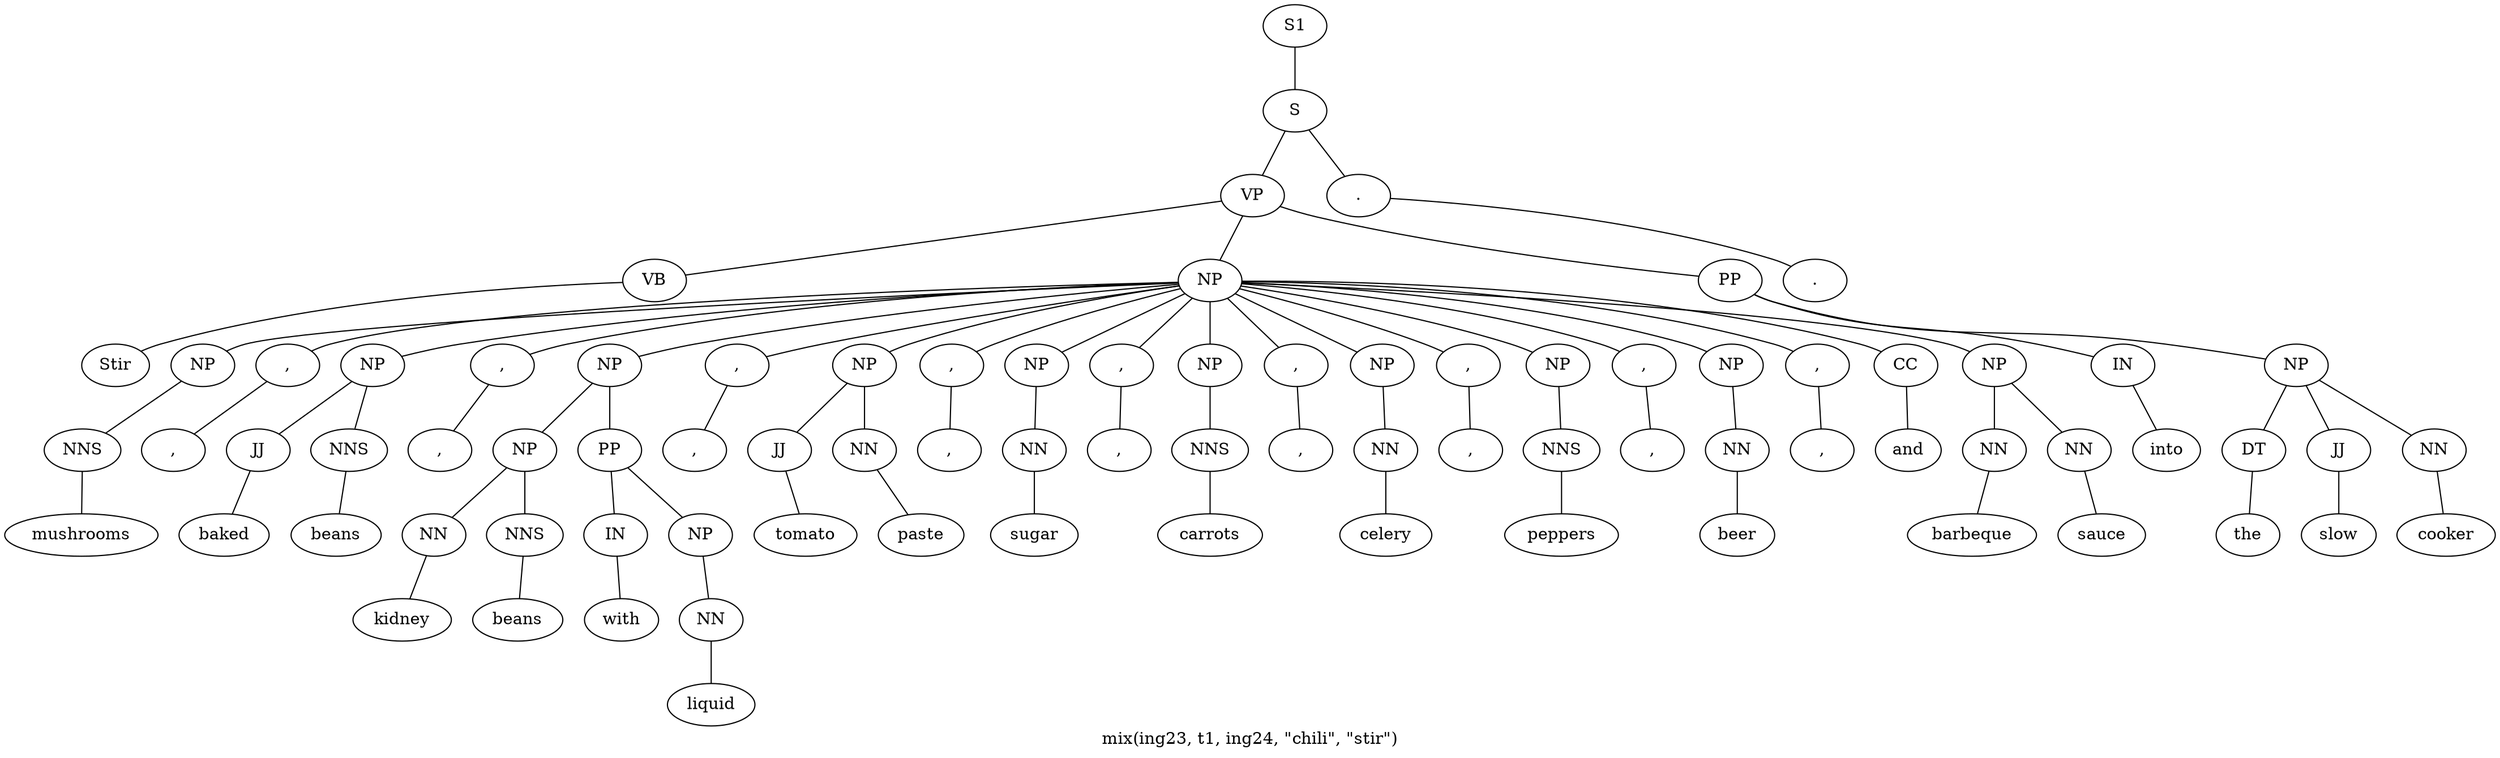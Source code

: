 graph SyntaxGraph {
	label = "mix(ing23, t1, ing24, \"chili\", \"stir\")";
	Node0 [label="S1"];
	Node1 [label="S"];
	Node2 [label="VP"];
	Node3 [label="VB"];
	Node4 [label="Stir"];
	Node5 [label="NP"];
	Node6 [label="NP"];
	Node7 [label="NNS"];
	Node8 [label="mushrooms"];
	Node9 [label=","];
	Node10 [label=","];
	Node11 [label="NP"];
	Node12 [label="JJ"];
	Node13 [label="baked"];
	Node14 [label="NNS"];
	Node15 [label="beans"];
	Node16 [label=","];
	Node17 [label=","];
	Node18 [label="NP"];
	Node19 [label="NP"];
	Node20 [label="NN"];
	Node21 [label="kidney"];
	Node22 [label="NNS"];
	Node23 [label="beans"];
	Node24 [label="PP"];
	Node25 [label="IN"];
	Node26 [label="with"];
	Node27 [label="NP"];
	Node28 [label="NN"];
	Node29 [label="liquid"];
	Node30 [label=","];
	Node31 [label=","];
	Node32 [label="NP"];
	Node33 [label="JJ"];
	Node34 [label="tomato"];
	Node35 [label="NN"];
	Node36 [label="paste"];
	Node37 [label=","];
	Node38 [label=","];
	Node39 [label="NP"];
	Node40 [label="NN"];
	Node41 [label="sugar"];
	Node42 [label=","];
	Node43 [label=","];
	Node44 [label="NP"];
	Node45 [label="NNS"];
	Node46 [label="carrots"];
	Node47 [label=","];
	Node48 [label=","];
	Node49 [label="NP"];
	Node50 [label="NN"];
	Node51 [label="celery"];
	Node52 [label=","];
	Node53 [label=","];
	Node54 [label="NP"];
	Node55 [label="NNS"];
	Node56 [label="peppers"];
	Node57 [label=","];
	Node58 [label=","];
	Node59 [label="NP"];
	Node60 [label="NN"];
	Node61 [label="beer"];
	Node62 [label=","];
	Node63 [label=","];
	Node64 [label="CC"];
	Node65 [label="and"];
	Node66 [label="NP"];
	Node67 [label="NN"];
	Node68 [label="barbeque"];
	Node69 [label="NN"];
	Node70 [label="sauce"];
	Node71 [label="PP"];
	Node72 [label="IN"];
	Node73 [label="into"];
	Node74 [label="NP"];
	Node75 [label="DT"];
	Node76 [label="the"];
	Node77 [label="JJ"];
	Node78 [label="slow"];
	Node79 [label="NN"];
	Node80 [label="cooker"];
	Node81 [label="."];
	Node82 [label="."];

	Node0 -- Node1;
	Node1 -- Node2;
	Node1 -- Node81;
	Node2 -- Node3;
	Node2 -- Node5;
	Node2 -- Node71;
	Node3 -- Node4;
	Node5 -- Node6;
	Node5 -- Node9;
	Node5 -- Node11;
	Node5 -- Node16;
	Node5 -- Node18;
	Node5 -- Node30;
	Node5 -- Node32;
	Node5 -- Node37;
	Node5 -- Node39;
	Node5 -- Node42;
	Node5 -- Node44;
	Node5 -- Node47;
	Node5 -- Node49;
	Node5 -- Node52;
	Node5 -- Node54;
	Node5 -- Node57;
	Node5 -- Node59;
	Node5 -- Node62;
	Node5 -- Node64;
	Node5 -- Node66;
	Node6 -- Node7;
	Node7 -- Node8;
	Node9 -- Node10;
	Node11 -- Node12;
	Node11 -- Node14;
	Node12 -- Node13;
	Node14 -- Node15;
	Node16 -- Node17;
	Node18 -- Node19;
	Node18 -- Node24;
	Node19 -- Node20;
	Node19 -- Node22;
	Node20 -- Node21;
	Node22 -- Node23;
	Node24 -- Node25;
	Node24 -- Node27;
	Node25 -- Node26;
	Node27 -- Node28;
	Node28 -- Node29;
	Node30 -- Node31;
	Node32 -- Node33;
	Node32 -- Node35;
	Node33 -- Node34;
	Node35 -- Node36;
	Node37 -- Node38;
	Node39 -- Node40;
	Node40 -- Node41;
	Node42 -- Node43;
	Node44 -- Node45;
	Node45 -- Node46;
	Node47 -- Node48;
	Node49 -- Node50;
	Node50 -- Node51;
	Node52 -- Node53;
	Node54 -- Node55;
	Node55 -- Node56;
	Node57 -- Node58;
	Node59 -- Node60;
	Node60 -- Node61;
	Node62 -- Node63;
	Node64 -- Node65;
	Node66 -- Node67;
	Node66 -- Node69;
	Node67 -- Node68;
	Node69 -- Node70;
	Node71 -- Node72;
	Node71 -- Node74;
	Node72 -- Node73;
	Node74 -- Node75;
	Node74 -- Node77;
	Node74 -- Node79;
	Node75 -- Node76;
	Node77 -- Node78;
	Node79 -- Node80;
	Node81 -- Node82;
}